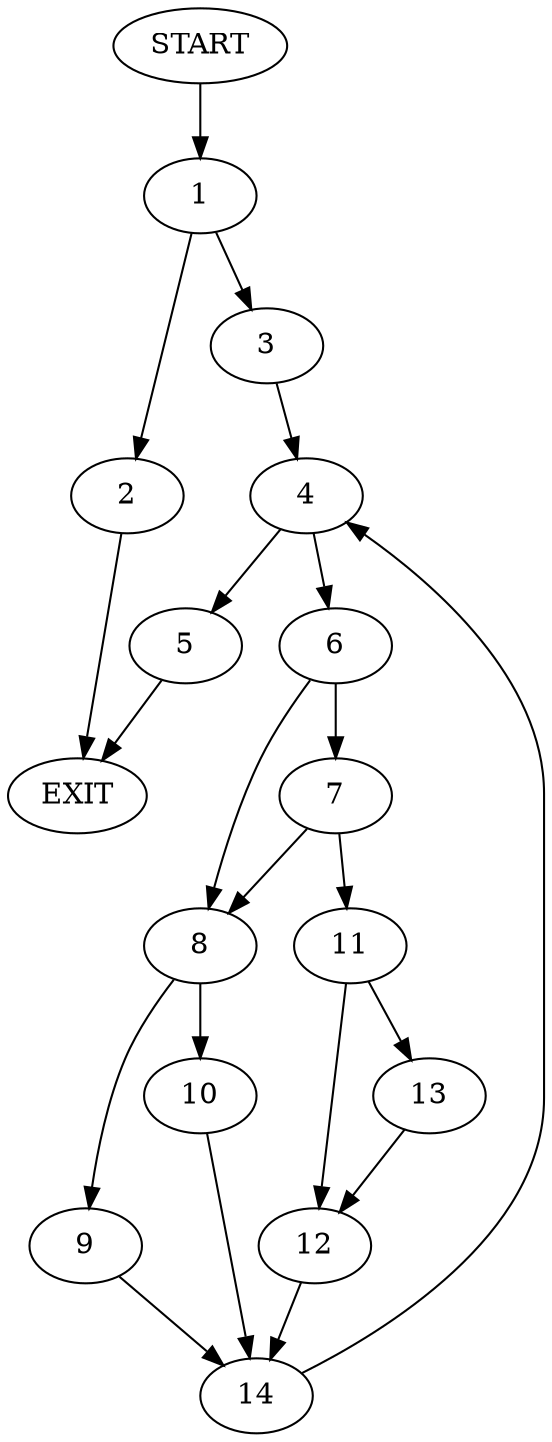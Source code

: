 digraph {
0 [label="START"]
15 [label="EXIT"]
0 -> 1
1 -> 2
1 -> 3
2 -> 15
3 -> 4
4 -> 5
4 -> 6
6 -> 7
6 -> 8
5 -> 15
8 -> 9
8 -> 10
7 -> 11
7 -> 8
11 -> 12
11 -> 13
12 -> 14
13 -> 12
14 -> 4
10 -> 14
9 -> 14
}
